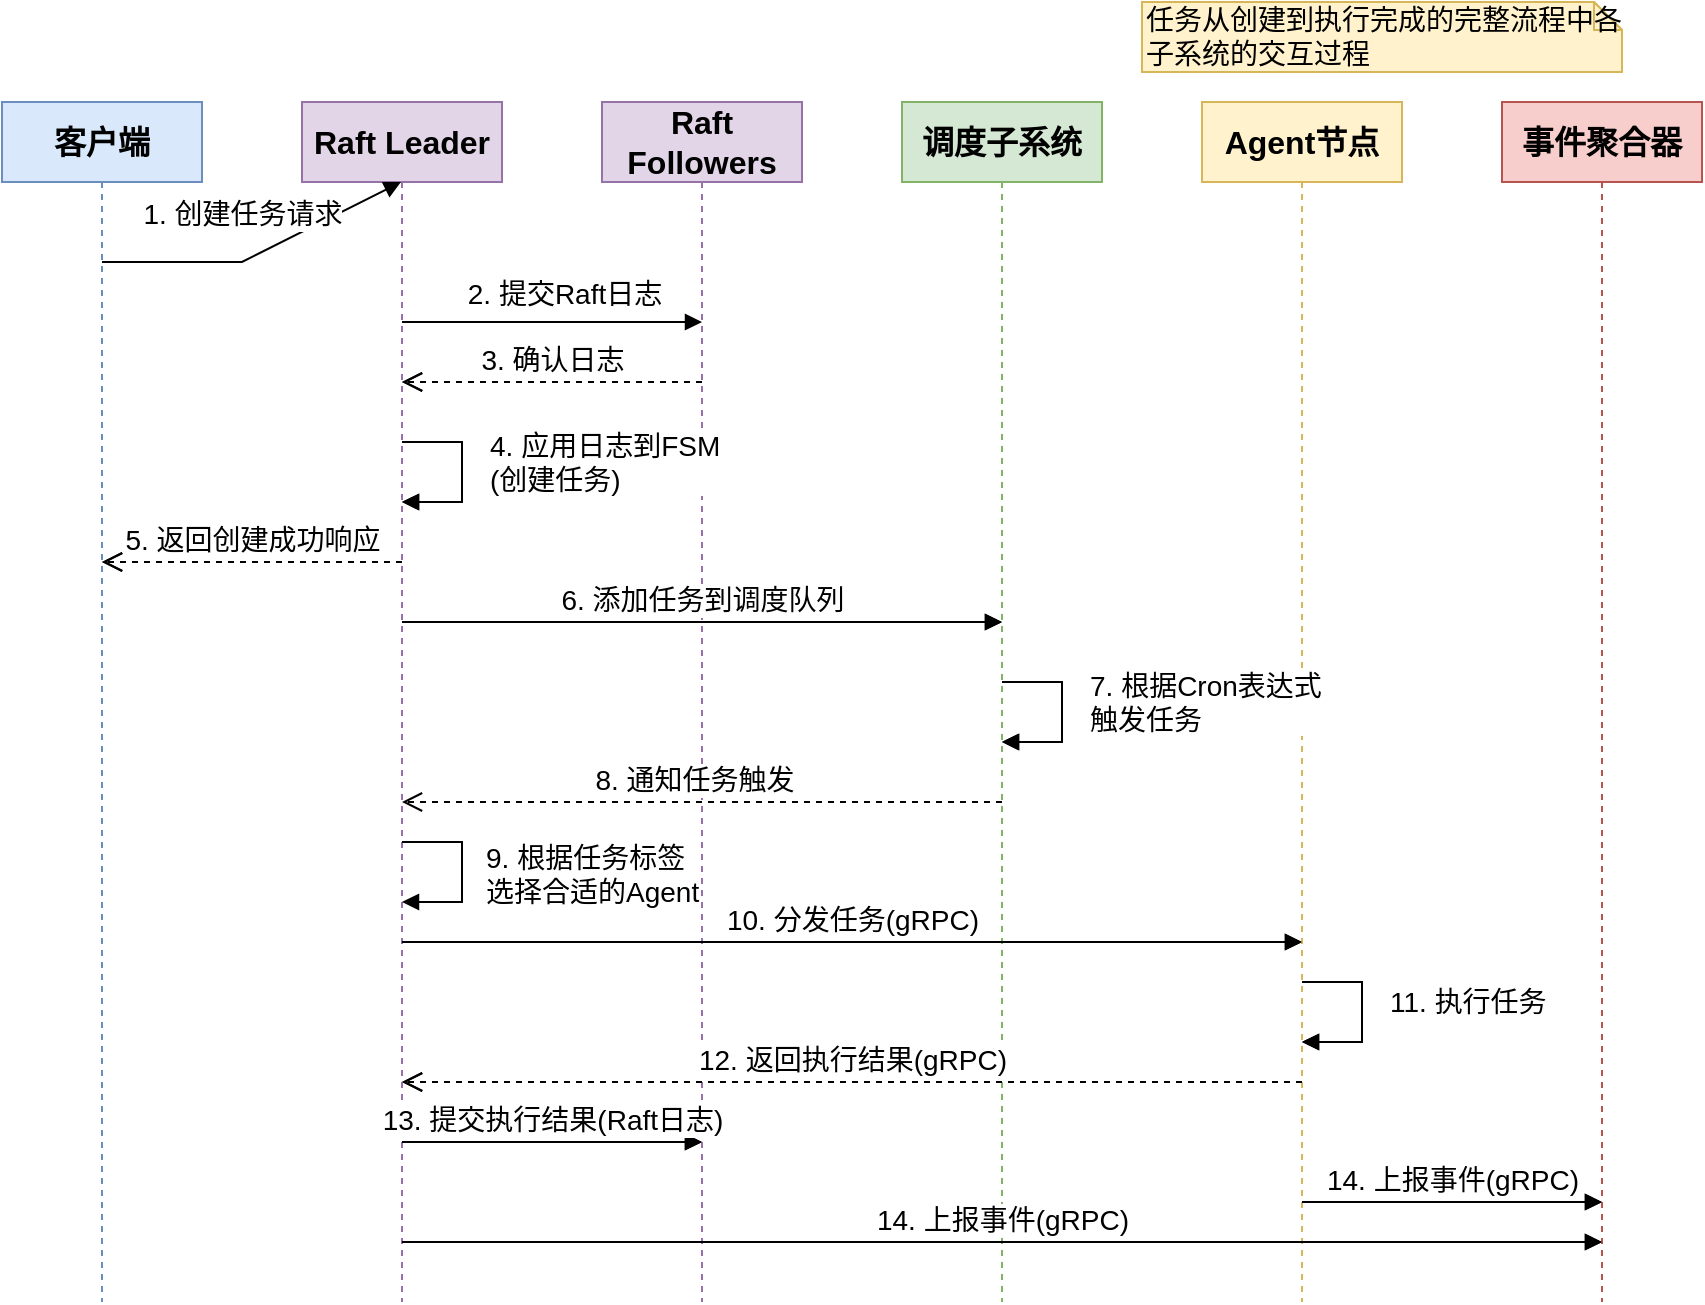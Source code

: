 <mxfile version="27.0.5">
  <diagram name="Pulse系统核心子系统交互时序图" id="0ivZdTxlm7wncbjiYPYh">
    <mxGraphModel dx="1029" dy="657" grid="0" gridSize="10" guides="1" tooltips="1" connect="1" arrows="1" fold="1" page="0" pageScale="1" pageWidth="850" pageHeight="1100" math="0" shadow="0">
      <root>
        <mxCell id="0" />
        <mxCell id="1" parent="0" />
        <mxCell id="lBqv2uYbiSY0HA5kkU_S-1" value="客户端" style="shape=umlLifeline;perimeter=lifelinePerimeter;whiteSpace=wrap;html=1;container=1;collapsible=0;recursiveResize=0;outlineConnect=0;fillColor=#dae8fc;strokeColor=#6c8ebf;fontStyle=1" parent="1" vertex="1">
          <mxGeometry x="50" y="80" width="100" height="600" as="geometry" />
        </mxCell>
        <mxCell id="lBqv2uYbiSY0HA5kkU_S-2" value="Raft Leader&#xa;(Server节点)" style="shape=umlLifeline;perimeter=lifelinePerimeter;whiteSpace=wrap;html=1;container=1;collapsible=0;recursiveResize=0;outlineConnect=0;fillColor=#e1d5e7;strokeColor=#9673a6;fontStyle=1" parent="1" vertex="1">
          <mxGeometry x="200" y="80" width="100" height="600" as="geometry" />
        </mxCell>
        <mxCell id="lBqv2uYbiSY0HA5kkU_S-3" value="Raft Followers&#xa;(Server节点)" style="shape=umlLifeline;perimeter=lifelinePerimeter;whiteSpace=wrap;html=1;container=1;collapsible=0;recursiveResize=0;outlineConnect=0;fillColor=#e1d5e7;strokeColor=#9673a6;fontStyle=1" parent="1" vertex="1">
          <mxGeometry x="350" y="80" width="100" height="600" as="geometry" />
        </mxCell>
        <mxCell id="lBqv2uYbiSY0HA5kkU_S-4" value="调度子系统" style="shape=umlLifeline;perimeter=lifelinePerimeter;whiteSpace=wrap;html=1;container=1;collapsible=0;recursiveResize=0;outlineConnect=0;fillColor=#d5e8d4;strokeColor=#82b366;fontStyle=1" parent="1" vertex="1">
          <mxGeometry x="500" y="80" width="100" height="600" as="geometry" />
        </mxCell>
        <mxCell id="lBqv2uYbiSY0HA5kkU_S-5" value="Agent节点" style="shape=umlLifeline;perimeter=lifelinePerimeter;whiteSpace=wrap;html=1;container=1;collapsible=0;recursiveResize=0;outlineConnect=0;fillColor=#fff2cc;strokeColor=#d6b656;fontStyle=1" parent="1" vertex="1">
          <mxGeometry x="650" y="80" width="100" height="600" as="geometry" />
        </mxCell>
        <mxCell id="lBqv2uYbiSY0HA5kkU_S-6" value="事件聚合器" style="shape=umlLifeline;perimeter=lifelinePerimeter;whiteSpace=wrap;html=1;container=1;collapsible=0;recursiveResize=0;outlineConnect=0;fillColor=#f8cecc;strokeColor=#b85450;fontStyle=1" parent="1" vertex="1">
          <mxGeometry x="800" y="80" width="100" height="600" as="geometry" />
        </mxCell>
        <mxCell id="lBqv2uYbiSY0HA5kkU_S-9" value="3. 确认日志" style="html=1;verticalAlign=bottom;endArrow=open;dashed=1;endSize=8;rounded=0;" parent="1" edge="1">
          <mxGeometry relative="1" as="geometry">
            <mxPoint x="400" y="220" as="sourcePoint" />
            <mxPoint x="250" y="220" as="targetPoint" />
          </mxGeometry>
        </mxCell>
        <mxCell id="lBqv2uYbiSY0HA5kkU_S-10" value="4. 应用日志到FSM&#xa;(创建任务)" style="html=1;align=left;spacingLeft=2;endArrow=block;rounded=0;edgeStyle=orthogonalEdgeStyle;curved=0;rounded=0;" parent="1" edge="1">
          <mxGeometry x="-0.125" y="10" relative="1" as="geometry">
            <mxPoint x="250" y="250" as="sourcePoint" />
            <Array as="points">
              <mxPoint x="280" y="250" />
              <mxPoint x="280" y="280" />
            </Array>
            <mxPoint x="250" y="280" as="targetPoint" />
            <mxPoint as="offset" />
          </mxGeometry>
        </mxCell>
        <mxCell id="lBqv2uYbiSY0HA5kkU_S-11" value="5. 返回创建成功响应" style="html=1;verticalAlign=bottom;endArrow=open;dashed=1;endSize=8;rounded=0;" parent="1" edge="1">
          <mxGeometry relative="1" as="geometry">
            <mxPoint x="250" y="310" as="sourcePoint" />
            <mxPoint x="100" y="310" as="targetPoint" />
          </mxGeometry>
        </mxCell>
        <mxCell id="lBqv2uYbiSY0HA5kkU_S-12" value="6. 添加任务到调度队列" style="html=1;verticalAlign=bottom;endArrow=block;rounded=0;" parent="1" edge="1">
          <mxGeometry relative="1" as="geometry">
            <mxPoint x="250" y="340" as="sourcePoint" />
            <mxPoint x="550" y="340" as="targetPoint" />
          </mxGeometry>
        </mxCell>
        <mxCell id="lBqv2uYbiSY0HA5kkU_S-13" value="7. 根据Cron表达式&#xa;触发任务" style="html=1;align=left;spacingLeft=2;endArrow=block;rounded=0;edgeStyle=orthogonalEdgeStyle;curved=0;rounded=0;" parent="1" edge="1">
          <mxGeometry x="-0.125" y="10" relative="1" as="geometry">
            <mxPoint x="550" y="370" as="sourcePoint" />
            <Array as="points">
              <mxPoint x="580" y="370" />
              <mxPoint x="580" y="400" />
            </Array>
            <mxPoint x="550" y="400" as="targetPoint" />
            <mxPoint as="offset" />
          </mxGeometry>
        </mxCell>
        <mxCell id="lBqv2uYbiSY0HA5kkU_S-16" value="10. 分发任务(gRPC)" style="html=1;verticalAlign=bottom;endArrow=block;rounded=0;" parent="1" edge="1">
          <mxGeometry relative="1" as="geometry">
            <mxPoint x="250" y="500" as="sourcePoint" />
            <mxPoint x="700" y="500" as="targetPoint" />
          </mxGeometry>
        </mxCell>
        <mxCell id="lBqv2uYbiSY0HA5kkU_S-17" value="11. 执行任务" style="html=1;align=left;spacingLeft=2;endArrow=block;rounded=0;edgeStyle=orthogonalEdgeStyle;curved=0;rounded=0;" parent="1" edge="1">
          <mxGeometry x="-0.125" y="10" relative="1" as="geometry">
            <mxPoint x="700" y="520" as="sourcePoint" />
            <Array as="points">
              <mxPoint x="730" y="520" />
              <mxPoint x="730" y="550" />
            </Array>
            <mxPoint x="700" y="550" as="targetPoint" />
            <mxPoint as="offset" />
          </mxGeometry>
        </mxCell>
        <mxCell id="lBqv2uYbiSY0HA5kkU_S-18" value="12. 返回执行结果(gRPC)" style="html=1;verticalAlign=bottom;endArrow=open;dashed=1;endSize=8;rounded=0;" parent="1" edge="1">
          <mxGeometry relative="1" as="geometry">
            <mxPoint x="700" y="570" as="sourcePoint" />
            <mxPoint x="250" y="570" as="targetPoint" />
          </mxGeometry>
        </mxCell>
        <mxCell id="lBqv2uYbiSY0HA5kkU_S-19" value="13. 提交执行结果(Raft日志)" style="html=1;verticalAlign=bottom;endArrow=block;rounded=0;" parent="1" edge="1">
          <mxGeometry relative="1" as="geometry">
            <mxPoint x="250" y="600" as="sourcePoint" />
            <mxPoint x="400" y="600" as="targetPoint" />
          </mxGeometry>
        </mxCell>
        <mxCell id="lBqv2uYbiSY0HA5kkU_S-20" value="14. 上报事件(gRPC)" style="html=1;verticalAlign=bottom;endArrow=block;rounded=0;" parent="1" edge="1">
          <mxGeometry relative="1" as="geometry">
            <mxPoint x="700" y="630" as="sourcePoint" />
            <mxPoint x="850" y="630" as="targetPoint" />
          </mxGeometry>
        </mxCell>
        <mxCell id="lBqv2uYbiSY0HA5kkU_S-21" value="14. 上报事件(gRPC)" style="html=1;verticalAlign=bottom;endArrow=block;rounded=0;" parent="1" edge="1">
          <mxGeometry relative="1" as="geometry">
            <mxPoint x="250" y="650" as="sourcePoint" />
            <mxPoint x="850" y="650" as="targetPoint" />
          </mxGeometry>
        </mxCell>
        <mxCell id="lBqv2uYbiSY0HA5kkU_S-23" value="任务从创建到执行完成的完整流程中各子系统的交互过程" style="shape=note;whiteSpace=wrap;html=1;size=14;verticalAlign=top;align=left;spacingTop=-6;fillColor=#fff2cc;strokeColor=#d6b656;" parent="1" vertex="1">
          <mxGeometry x="620" y="30" width="240" height="35" as="geometry" />
        </mxCell>
        <mxCell id="lBqv2uYbiSY0HA5kkU_S-25" value="客户端" style="shape=umlLifeline;perimeter=lifelinePerimeter;whiteSpace=wrap;html=1;container=1;collapsible=0;recursiveResize=0;outlineConnect=0;fillColor=#dae8fc;strokeColor=#6c8ebf;fontStyle=1;fontSize=16;" parent="1" vertex="1">
          <mxGeometry x="50" y="80" width="100" height="600" as="geometry" />
        </mxCell>
        <mxCell id="lBqv2uYbiSY0HA5kkU_S-26" value="Raft Leader" style="shape=umlLifeline;perimeter=lifelinePerimeter;whiteSpace=wrap;html=1;container=1;collapsible=0;recursiveResize=0;outlineConnect=0;fillColor=#e1d5e7;strokeColor=#9673a6;fontStyle=1;fontSize=16;" parent="1" vertex="1">
          <mxGeometry x="200" y="80" width="100" height="600" as="geometry" />
        </mxCell>
        <mxCell id="lBqv2uYbiSY0HA5kkU_S-27" value="Raft Followers" style="shape=umlLifeline;perimeter=lifelinePerimeter;whiteSpace=wrap;html=1;container=1;collapsible=0;recursiveResize=0;outlineConnect=0;fillColor=#e1d5e7;strokeColor=#9673a6;fontStyle=1;fontSize=16;" parent="1" vertex="1">
          <mxGeometry x="350" y="80" width="100" height="600" as="geometry" />
        </mxCell>
        <mxCell id="lBqv2uYbiSY0HA5kkU_S-28" value="调度子系统" style="shape=umlLifeline;perimeter=lifelinePerimeter;whiteSpace=wrap;html=1;container=1;collapsible=0;recursiveResize=0;outlineConnect=0;fillColor=#d5e8d4;strokeColor=#82b366;fontStyle=1;fontSize=16;" parent="1" vertex="1">
          <mxGeometry x="500" y="80" width="100" height="600" as="geometry" />
        </mxCell>
        <mxCell id="lBqv2uYbiSY0HA5kkU_S-29" value="Agent节点" style="shape=umlLifeline;perimeter=lifelinePerimeter;whiteSpace=wrap;html=1;container=1;collapsible=0;recursiveResize=0;outlineConnect=0;fillColor=#fff2cc;strokeColor=#d6b656;fontStyle=1;fontSize=16;" parent="1" vertex="1">
          <mxGeometry x="650" y="80" width="100" height="600" as="geometry" />
        </mxCell>
        <mxCell id="lBqv2uYbiSY0HA5kkU_S-30" value="事件聚合器" style="shape=umlLifeline;perimeter=lifelinePerimeter;whiteSpace=wrap;html=1;container=1;collapsible=0;recursiveResize=0;outlineConnect=0;fillColor=#f8cecc;strokeColor=#b85450;fontStyle=1;fontSize=16;" parent="1" vertex="1">
          <mxGeometry x="800" y="80" width="100" height="600" as="geometry" />
        </mxCell>
        <mxCell id="lBqv2uYbiSY0HA5kkU_S-31" value="1. 创建任务请求" style="html=1;verticalAlign=bottom;endArrow=block;entryX=0;entryY=0;rounded=0;fontSize=14;" parent="1" source="lBqv2uYbiSY0HA5kkU_S-25" target="lBqv2uYbiSY0HA5kkU_S-26" edge="1">
          <mxGeometry x="-0.046" y="12" relative="1" as="geometry">
            <mxPoint x="150" y="160" as="sourcePoint" />
            <mxPoint x="250" y="160" as="targetPoint" />
            <Array as="points">
              <mxPoint x="170" y="160" />
            </Array>
            <mxPoint as="offset" />
          </mxGeometry>
        </mxCell>
        <mxCell id="lBqv2uYbiSY0HA5kkU_S-32" value="2. 提交Raft日志" style="html=1;verticalAlign=bottom;endArrow=block;rounded=0;fontSize=14;" parent="1" edge="1">
          <mxGeometry x="0.08" y="3" relative="1" as="geometry">
            <mxPoint x="250" y="190" as="sourcePoint" />
            <mxPoint x="400" y="190" as="targetPoint" />
            <mxPoint as="offset" />
          </mxGeometry>
        </mxCell>
        <mxCell id="lBqv2uYbiSY0HA5kkU_S-33" value="3. 确认日志" style="html=1;verticalAlign=bottom;endArrow=open;dashed=1;endSize=8;rounded=0;fontSize=14;" parent="1" edge="1">
          <mxGeometry relative="1" as="geometry">
            <mxPoint x="400" y="220" as="sourcePoint" />
            <mxPoint x="250" y="220" as="targetPoint" />
          </mxGeometry>
        </mxCell>
        <mxCell id="lBqv2uYbiSY0HA5kkU_S-34" value="4. 应用日志到FSM&#xa;(创建任务)" style="html=1;align=left;spacingLeft=2;endArrow=block;rounded=0;edgeStyle=orthogonalEdgeStyle;curved=0;rounded=0;fontSize=14;" parent="1" edge="1">
          <mxGeometry x="-0.125" y="10" relative="1" as="geometry">
            <mxPoint x="250" y="250" as="sourcePoint" />
            <Array as="points">
              <mxPoint x="280" y="250" />
              <mxPoint x="280" y="280" />
            </Array>
            <mxPoint x="250" y="280" as="targetPoint" />
            <mxPoint as="offset" />
          </mxGeometry>
        </mxCell>
        <mxCell id="lBqv2uYbiSY0HA5kkU_S-35" value="5. 返回创建成功响应" style="html=1;verticalAlign=bottom;endArrow=open;dashed=1;endSize=8;rounded=0;fontSize=14;" parent="1" edge="1">
          <mxGeometry relative="1" as="geometry">
            <mxPoint x="250" y="310" as="sourcePoint" />
            <mxPoint x="100" y="310" as="targetPoint" />
          </mxGeometry>
        </mxCell>
        <mxCell id="lBqv2uYbiSY0HA5kkU_S-36" value="6. 添加任务到调度队列" style="html=1;verticalAlign=bottom;endArrow=block;rounded=0;fontSize=14;" parent="1" edge="1">
          <mxGeometry relative="1" as="geometry">
            <mxPoint x="250" y="340" as="sourcePoint" />
            <mxPoint x="550" y="340" as="targetPoint" />
          </mxGeometry>
        </mxCell>
        <mxCell id="lBqv2uYbiSY0HA5kkU_S-37" value="7. 根据Cron表达式&#xa;触发任务" style="html=1;align=left;spacingLeft=2;endArrow=block;rounded=0;edgeStyle=orthogonalEdgeStyle;curved=0;rounded=0;fontSize=14;" parent="1" edge="1">
          <mxGeometry x="-0.125" y="10" relative="1" as="geometry">
            <mxPoint x="550" y="370" as="sourcePoint" />
            <Array as="points">
              <mxPoint x="580" y="370" />
              <mxPoint x="580" y="400" />
            </Array>
            <mxPoint x="550" y="400" as="targetPoint" />
            <mxPoint as="offset" />
          </mxGeometry>
        </mxCell>
        <mxCell id="lBqv2uYbiSY0HA5kkU_S-38" value="8. 通知任务触发" style="html=1;verticalAlign=bottom;endArrow=open;dashed=1;endSize=8;rounded=0;fontSize=14;" parent="1" edge="1">
          <mxGeometry x="0.027" relative="1" as="geometry">
            <mxPoint x="550" y="430" as="sourcePoint" />
            <mxPoint x="250" y="430" as="targetPoint" />
            <mxPoint as="offset" />
          </mxGeometry>
        </mxCell>
        <mxCell id="lBqv2uYbiSY0HA5kkU_S-39" value="9. 根据任务标签&#xa;选择合适的Agent" style="html=1;align=left;spacingLeft=2;endArrow=block;rounded=0;edgeStyle=orthogonalEdgeStyle;curved=0;rounded=0;fontSize=14;" parent="1" edge="1">
          <mxGeometry x="0.043" y="8" relative="1" as="geometry">
            <mxPoint x="250" y="450" as="sourcePoint" />
            <Array as="points">
              <mxPoint x="280" y="450" />
              <mxPoint x="280" y="480" />
            </Array>
            <mxPoint x="250" y="480" as="targetPoint" />
            <mxPoint y="-1" as="offset" />
          </mxGeometry>
        </mxCell>
        <mxCell id="lBqv2uYbiSY0HA5kkU_S-40" value="10. 分发任务(gRPC)" style="html=1;verticalAlign=bottom;endArrow=block;rounded=0;fontSize=14;" parent="1" edge="1">
          <mxGeometry relative="1" as="geometry">
            <mxPoint x="250" y="500" as="sourcePoint" />
            <mxPoint x="700" y="500" as="targetPoint" />
          </mxGeometry>
        </mxCell>
        <mxCell id="lBqv2uYbiSY0HA5kkU_S-41" value="11. 执行任务" style="html=1;align=left;spacingLeft=2;endArrow=block;rounded=0;edgeStyle=orthogonalEdgeStyle;curved=0;rounded=0;fontSize=14;" parent="1" edge="1">
          <mxGeometry x="-0.125" y="10" relative="1" as="geometry">
            <mxPoint x="700" y="520" as="sourcePoint" />
            <Array as="points">
              <mxPoint x="730" y="520" />
              <mxPoint x="730" y="550" />
            </Array>
            <mxPoint x="700" y="550" as="targetPoint" />
            <mxPoint as="offset" />
          </mxGeometry>
        </mxCell>
        <mxCell id="lBqv2uYbiSY0HA5kkU_S-42" value="12. 返回执行结果(gRPC)" style="html=1;verticalAlign=bottom;endArrow=open;dashed=1;endSize=8;rounded=0;fontSize=14;" parent="1" edge="1">
          <mxGeometry relative="1" as="geometry">
            <mxPoint x="700" y="570" as="sourcePoint" />
            <mxPoint x="250" y="570" as="targetPoint" />
          </mxGeometry>
        </mxCell>
        <mxCell id="lBqv2uYbiSY0HA5kkU_S-43" value="13. 提交执行结果(Raft日志)" style="html=1;verticalAlign=bottom;endArrow=block;rounded=0;fontSize=14;" parent="1" edge="1">
          <mxGeometry relative="1" as="geometry">
            <mxPoint x="250" y="600" as="sourcePoint" />
            <mxPoint x="400" y="600" as="targetPoint" />
          </mxGeometry>
        </mxCell>
        <mxCell id="lBqv2uYbiSY0HA5kkU_S-44" value="14. 上报事件(gRPC)" style="html=1;verticalAlign=bottom;endArrow=block;rounded=0;fontSize=14;" parent="1" edge="1">
          <mxGeometry relative="1" as="geometry">
            <mxPoint x="700" y="630" as="sourcePoint" />
            <mxPoint x="850" y="630" as="targetPoint" />
          </mxGeometry>
        </mxCell>
        <mxCell id="lBqv2uYbiSY0HA5kkU_S-45" value="14. 上报事件(gRPC)" style="html=1;verticalAlign=bottom;endArrow=block;rounded=0;fontSize=14;" parent="1" edge="1">
          <mxGeometry relative="1" as="geometry">
            <mxPoint x="250" y="650" as="sourcePoint" />
            <mxPoint x="850" y="650" as="targetPoint" />
          </mxGeometry>
        </mxCell>
        <mxCell id="lBqv2uYbiSY0HA5kkU_S-47" value="任务从创建到执行完成的完整流程中各子系统的交互过程" style="shape=note;whiteSpace=wrap;html=1;size=14;verticalAlign=top;align=left;spacingTop=-6;fillColor=#fff2cc;strokeColor=#d6b656;fontSize=14;" parent="1" vertex="1">
          <mxGeometry x="620" y="30" width="240" height="35" as="geometry" />
        </mxCell>
      </root>
    </mxGraphModel>
  </diagram>
</mxfile>
